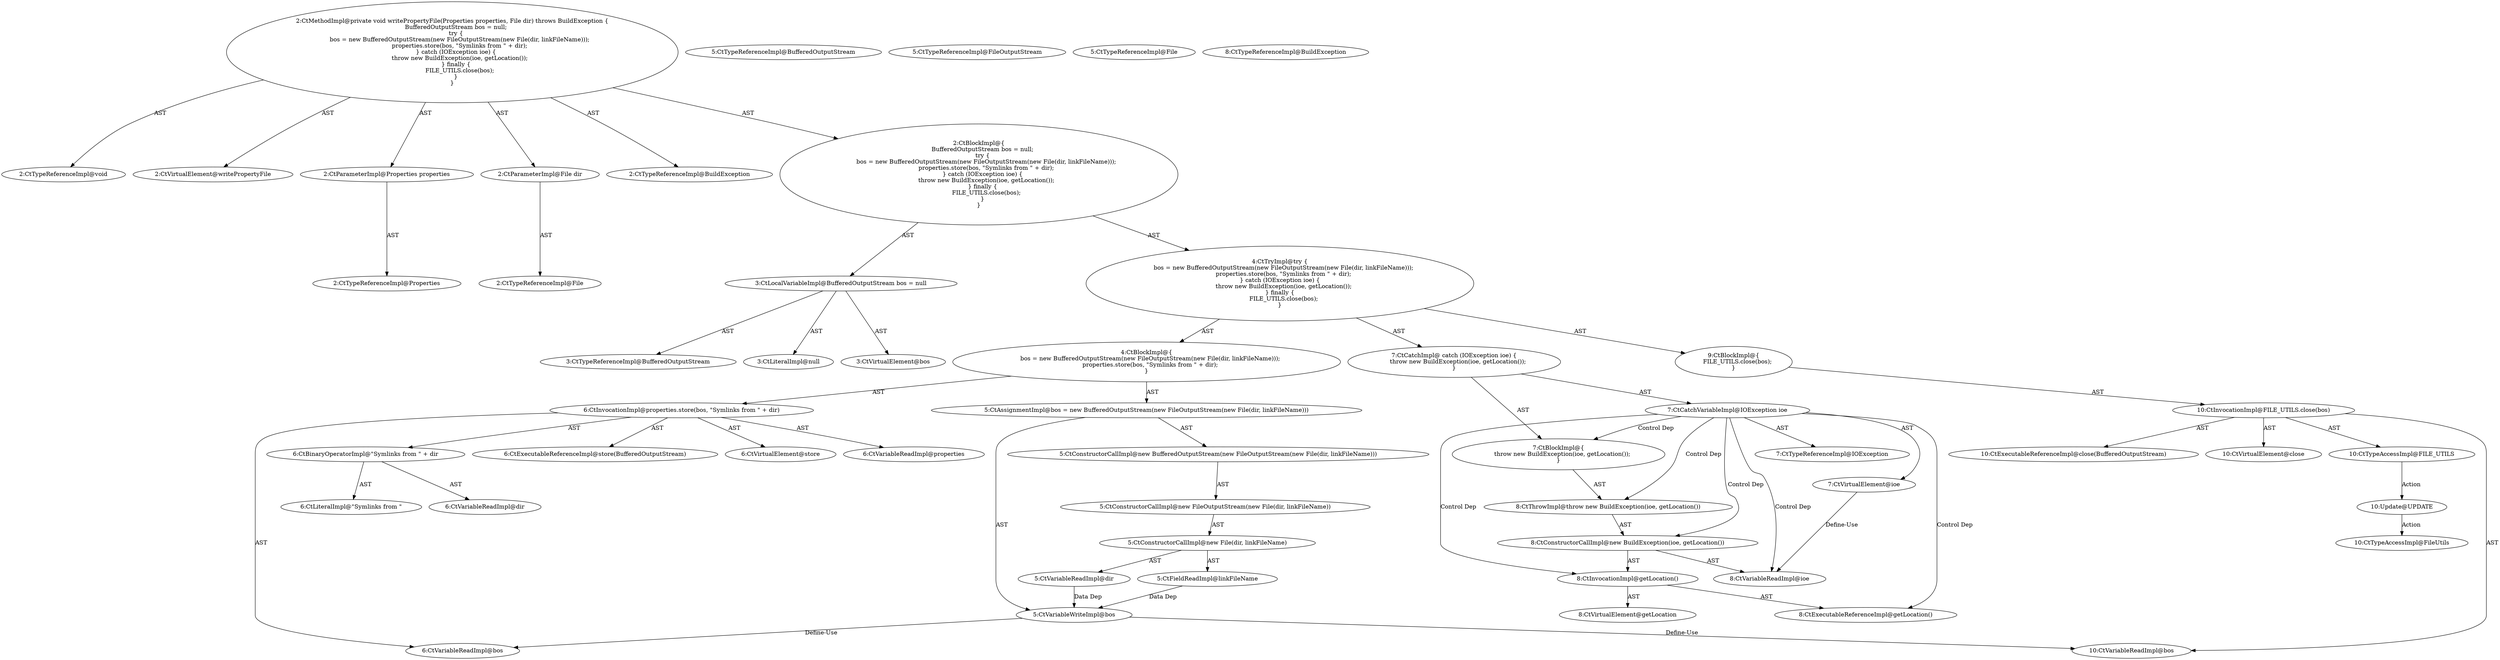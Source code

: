 digraph "writePropertyFile#?,Properties,File" {
0 [label="2:CtTypeReferenceImpl@void" shape=ellipse]
1 [label="2:CtVirtualElement@writePropertyFile" shape=ellipse]
2 [label="2:CtParameterImpl@Properties properties" shape=ellipse]
3 [label="2:CtTypeReferenceImpl@Properties" shape=ellipse]
4 [label="2:CtParameterImpl@File dir" shape=ellipse]
5 [label="2:CtTypeReferenceImpl@File" shape=ellipse]
6 [label="2:CtTypeReferenceImpl@BuildException" shape=ellipse]
7 [label="3:CtTypeReferenceImpl@BufferedOutputStream" shape=ellipse]
8 [label="3:CtLiteralImpl@null" shape=ellipse]
9 [label="3:CtVirtualElement@bos" shape=ellipse]
10 [label="3:CtLocalVariableImpl@BufferedOutputStream bos = null" shape=ellipse]
11 [label="5:CtVariableWriteImpl@bos" shape=ellipse]
12 [label="5:CtTypeReferenceImpl@BufferedOutputStream" shape=ellipse]
13 [label="5:CtTypeReferenceImpl@FileOutputStream" shape=ellipse]
14 [label="5:CtTypeReferenceImpl@File" shape=ellipse]
15 [label="5:CtVariableReadImpl@dir" shape=ellipse]
16 [label="5:CtFieldReadImpl@linkFileName" shape=ellipse]
17 [label="5:CtConstructorCallImpl@new File(dir, linkFileName)" shape=ellipse]
18 [label="5:CtConstructorCallImpl@new FileOutputStream(new File(dir, linkFileName))" shape=ellipse]
19 [label="5:CtConstructorCallImpl@new BufferedOutputStream(new FileOutputStream(new File(dir, linkFileName)))" shape=ellipse]
20 [label="5:CtAssignmentImpl@bos = new BufferedOutputStream(new FileOutputStream(new File(dir, linkFileName)))" shape=ellipse]
21 [label="6:CtExecutableReferenceImpl@store(BufferedOutputStream)" shape=ellipse]
22 [label="6:CtVirtualElement@store" shape=ellipse]
23 [label="6:CtVariableReadImpl@properties" shape=ellipse]
24 [label="6:CtVariableReadImpl@bos" shape=ellipse]
25 [label="6:CtLiteralImpl@\"Symlinks from \"" shape=ellipse]
26 [label="6:CtVariableReadImpl@dir" shape=ellipse]
27 [label="6:CtBinaryOperatorImpl@\"Symlinks from \" + dir" shape=ellipse]
28 [label="6:CtInvocationImpl@properties.store(bos, \"Symlinks from \" + dir)" shape=ellipse]
29 [label="4:CtBlockImpl@\{
    bos = new BufferedOutputStream(new FileOutputStream(new File(dir, linkFileName)));
    properties.store(bos, \"Symlinks from \" + dir);
\}" shape=ellipse]
30 [label="7:CtVirtualElement@ioe" shape=ellipse]
31 [label="7:CtTypeReferenceImpl@IOException" shape=ellipse]
32 [label="7:CtCatchVariableImpl@IOException ioe" shape=ellipse]
33 [label="8:CtTypeReferenceImpl@BuildException" shape=ellipse]
34 [label="8:CtVariableReadImpl@ioe" shape=ellipse]
35 [label="8:CtExecutableReferenceImpl@getLocation()" shape=ellipse]
36 [label="8:CtVirtualElement@getLocation" shape=ellipse]
37 [label="8:CtInvocationImpl@getLocation()" shape=ellipse]
38 [label="8:CtConstructorCallImpl@new BuildException(ioe, getLocation())" shape=ellipse]
39 [label="8:CtThrowImpl@throw new BuildException(ioe, getLocation())" shape=ellipse]
40 [label="7:CtBlockImpl@\{
    throw new BuildException(ioe, getLocation());
\}" shape=ellipse]
41 [label="7:CtCatchImpl@ catch (IOException ioe) \{
    throw new BuildException(ioe, getLocation());
\}" shape=ellipse]
42 [label="10:CtExecutableReferenceImpl@close(BufferedOutputStream)" shape=ellipse]
43 [label="10:CtVirtualElement@close" shape=ellipse]
44 [label="10:CtTypeAccessImpl@FILE_UTILS" shape=ellipse]
45 [label="10:CtVariableReadImpl@bos" shape=ellipse]
46 [label="10:CtInvocationImpl@FILE_UTILS.close(bos)" shape=ellipse]
47 [label="9:CtBlockImpl@\{
    FILE_UTILS.close(bos);
\}" shape=ellipse]
48 [label="4:CtTryImpl@try \{
    bos = new BufferedOutputStream(new FileOutputStream(new File(dir, linkFileName)));
    properties.store(bos, \"Symlinks from \" + dir);
\} catch (IOException ioe) \{
    throw new BuildException(ioe, getLocation());
\} finally \{
    FILE_UTILS.close(bos);
\}" shape=ellipse]
49 [label="2:CtBlockImpl@\{
    BufferedOutputStream bos = null;
    try \{
        bos = new BufferedOutputStream(new FileOutputStream(new File(dir, linkFileName)));
        properties.store(bos, \"Symlinks from \" + dir);
    \} catch (IOException ioe) \{
        throw new BuildException(ioe, getLocation());
    \} finally \{
        FILE_UTILS.close(bos);
    \}
\}" shape=ellipse]
50 [label="2:CtMethodImpl@private void writePropertyFile(Properties properties, File dir) throws BuildException \{
    BufferedOutputStream bos = null;
    try \{
        bos = new BufferedOutputStream(new FileOutputStream(new File(dir, linkFileName)));
        properties.store(bos, \"Symlinks from \" + dir);
    \} catch (IOException ioe) \{
        throw new BuildException(ioe, getLocation());
    \} finally \{
        FILE_UTILS.close(bos);
    \}
\}" shape=ellipse]
51 [label="10:Update@UPDATE" shape=ellipse]
52 [label="10:CtTypeAccessImpl@FileUtils" shape=ellipse]
2 -> 3 [label="AST"];
4 -> 5 [label="AST"];
10 -> 9 [label="AST"];
10 -> 7 [label="AST"];
10 -> 8 [label="AST"];
11 -> 24 [label="Define-Use"];
11 -> 45 [label="Define-Use"];
15 -> 11 [label="Data Dep"];
16 -> 11 [label="Data Dep"];
17 -> 15 [label="AST"];
17 -> 16 [label="AST"];
18 -> 17 [label="AST"];
19 -> 18 [label="AST"];
20 -> 11 [label="AST"];
20 -> 19 [label="AST"];
27 -> 25 [label="AST"];
27 -> 26 [label="AST"];
28 -> 22 [label="AST"];
28 -> 23 [label="AST"];
28 -> 21 [label="AST"];
28 -> 24 [label="AST"];
28 -> 27 [label="AST"];
29 -> 20 [label="AST"];
29 -> 28 [label="AST"];
30 -> 34 [label="Define-Use"];
32 -> 30 [label="AST"];
32 -> 31 [label="AST"];
32 -> 40 [label="Control Dep"];
32 -> 39 [label="Control Dep"];
32 -> 38 [label="Control Dep"];
32 -> 34 [label="Control Dep"];
32 -> 37 [label="Control Dep"];
32 -> 35 [label="Control Dep"];
37 -> 36 [label="AST"];
37 -> 35 [label="AST"];
38 -> 34 [label="AST"];
38 -> 37 [label="AST"];
39 -> 38 [label="AST"];
40 -> 39 [label="AST"];
41 -> 32 [label="AST"];
41 -> 40 [label="AST"];
44 -> 51 [label="Action"];
46 -> 43 [label="AST"];
46 -> 44 [label="AST"];
46 -> 42 [label="AST"];
46 -> 45 [label="AST"];
47 -> 46 [label="AST"];
48 -> 29 [label="AST"];
48 -> 41 [label="AST"];
48 -> 47 [label="AST"];
49 -> 10 [label="AST"];
49 -> 48 [label="AST"];
50 -> 1 [label="AST"];
50 -> 0 [label="AST"];
50 -> 2 [label="AST"];
50 -> 4 [label="AST"];
50 -> 6 [label="AST"];
50 -> 49 [label="AST"];
51 -> 52 [label="Action"];
}